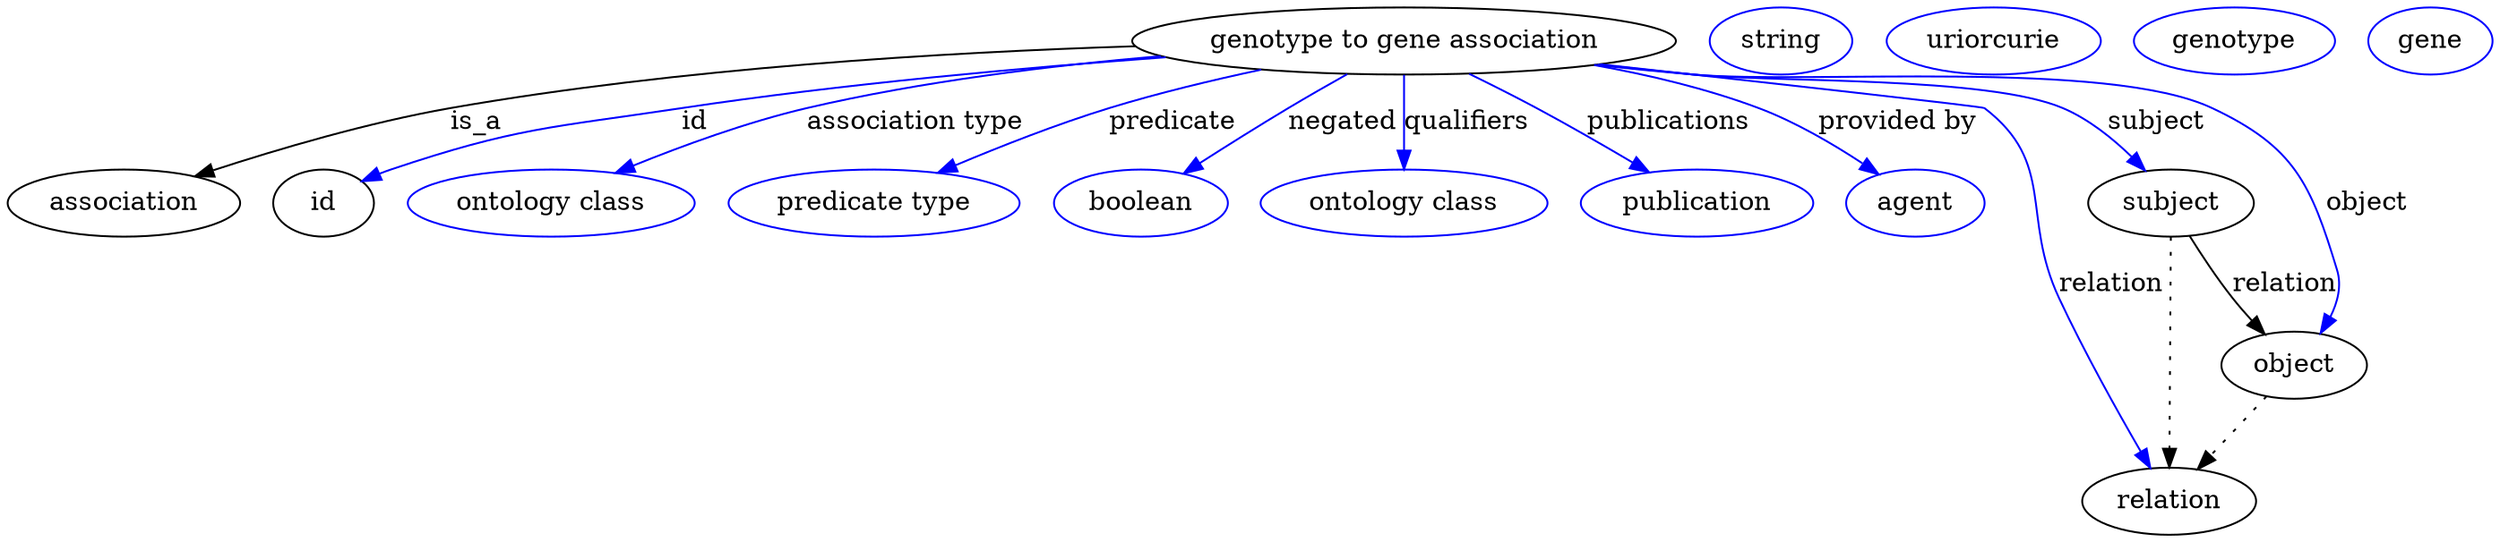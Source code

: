 digraph {
	graph [bb="0,0,1103.3,283"];
	node [label="\N"];
	"genotype to gene association"	 [height=0.5,
		label="genotype to gene association",
		pos="627.05,265",
		width=3.1233];
	association	 [height=0.5,
		pos="50.046,178",
		width=1.3902];
	"genotype to gene association" -> association	 [label=is_a,
		lp="226.05,221.5",
		pos="e,84.578,191.04 516.42,261.71 432.96,257.69 315.98,248.77 215.05,229 173.31,220.82 127.18,206.05 94.328,194.51"];
	id	 [height=0.5,
		pos="145.05,178",
		width=0.75];
	"genotype to gene association" -> id	 [color=blue,
		label=id,
		lp="327.55,221.5",
		pos="e,166,189.51 528.77,256.23 468.8,250.18 390.71,241.05 322.05,229 258.65,217.88 241.57,217.87 181.05,196 179.17,195.32 177.27,194.57 \
175.37,193.78",
		style=solid];
	"association type"	 [color=blue,
		height=0.5,
		label="ontology class",
		pos="252.05,178",
		width=1.7151];
	"genotype to gene association" -> "association type"	 [color=blue,
		label="association type",
		lp="424.05,221.5",
		pos="e,284.47,193.38 529.2,256.08 483.39,250.56 428.39,241.96 380.05,229 350.47,221.07 318.47,208.32 293.86,197.55",
		style=solid];
	predicate	 [color=blue,
		height=0.5,
		label="predicate type",
		pos="392.05,178",
		width=1.679];
	"genotype to gene association" -> predicate	 [color=blue,
		label=predicate,
		lp="532.05,221.5",
		pos="e,423.82,193.39 569.79,249.42 549.76,243.55 527.24,236.47 507.05,229 482.07,219.76 454.79,207.75 433.07,197.7",
		style=solid];
	negated	 [color=blue,
		height=0.5,
		label=boolean,
		pos="509.05,178",
		width=1.0652];
	"genotype to gene association" -> negated	 [color=blue,
		label=negated,
		lp="597.55,221.5",
		pos="e,529.73,193.25 603.17,247.39 584.31,233.49 557.93,214.04 537.89,199.27",
		style=solid];
	qualifiers	 [color=blue,
		height=0.5,
		label="ontology class",
		pos="627.05,178",
		width=1.7151];
	"genotype to gene association" -> qualifiers	 [color=blue,
		label=qualifiers,
		lp="653.05,221.5",
		pos="e,627.05,196 627.05,246.97 627.05,235.19 627.05,219.56 627.05,206.16",
		style=solid];
	publications	 [color=blue,
		height=0.5,
		label=publication,
		pos="757.05,178",
		width=1.3902];
	"genotype to gene association" -> publications	 [color=blue,
		label=publications,
		lp="737.55,221.5",
		pos="e,734.18,194.04 654.79,247.41 663.84,241.61 673.91,235.08 683.05,229 697.22,219.57 712.75,208.91 725.91,199.79",
		style=solid];
	"provided by"	 [color=blue,
		height=0.5,
		label=agent,
		pos="855.05,178",
		width=0.83048];
	"genotype to gene association" -> "provided by"	 [color=blue,
		label="provided by",
		lp="836.05,221.5",
		pos="e,836.63,192.24 702.75,251.62 726.43,246.11 752.3,238.7 775.05,229 793.92,220.95 813.36,208.66 828.36,198.16",
		style=solid];
	relation	 [height=0.5,
		pos="970.05,18",
		width=1.0471];
	"genotype to gene association" -> relation	 [color=blue,
		label=relation,
		lp="947.05,134.5",
		pos="e,963.09,35.919 709.37,252.7 722.31,250.78 735.54,248.83 748.05,247 803.58,238.87 825.9,259.46 873.05,229 889.66,218.26 937.82,99.95 \
959.39,45.335",
		style=solid];
	subject	 [height=0.5,
		pos="977.05,178",
		width=0.99297];
	"genotype to gene association" -> subject	 [color=blue,
		label=subject,
		lp="967.55,221.5",
		pos="e,965.19,195.3 708.01,252.41 721.37,250.49 735.08,248.61 748.05,247 787.72,242.06 891.01,246.31 927.05,229 939.27,223.13 950.18,\
212.96 958.66,203.25",
		style=solid];
	object	 [height=0.5,
		pos="1030,91",
		width=0.9027];
	"genotype to gene association" -> object	 [color=blue,
		label=object,
		lp="1059,178",
		pos="e,1040.1,108.25 706.99,252.26 720.67,250.32 734.75,248.48 748.05,247 801.86,241.01 942.18,252.32 991.05,229 1032.3,209.3 1036.5,\
186.75 1046,142 1047.8,133.96 1046.4,125.37 1043.8,117.59",
		style=solid];
	association_id	 [color=blue,
		height=0.5,
		label=string,
		pos="788.05,265",
		width=0.84854];
	"genotype to gene association_relation"	 [color=blue,
		height=0.5,
		label=uriorcurie,
		pos="882.05,265",
		width=1.2638];
	subject -> relation	 [pos="e,970.84,36.223 976.26,159.96 975.05,132.35 972.73,79.375 971.29,46.525",
		style=dotted];
	subject -> object	 [label=relation,
		lp="1025,134.5",
		pos="e,1017.1,107.88 985.71,160.2 990.74,150.24 997.38,137.72 1004,127 1006.3,123.39 1008.8,119.67 1011.3,116.04"];
	"genotype to gene association_subject"	 [color=blue,
		height=0.5,
		label=genotype,
		pos="988.05,265",
		width=1.1916];
	object -> relation	 [pos="e,984.02,35.006 1016.4,74.435 1008.8,65.141 999.11,53.359 990.57,42.968",
		style=dotted];
	"genotype to gene association_object"	 [color=blue,
		height=0.5,
		label=gene,
		pos="1076,265",
		width=0.75827];
}
